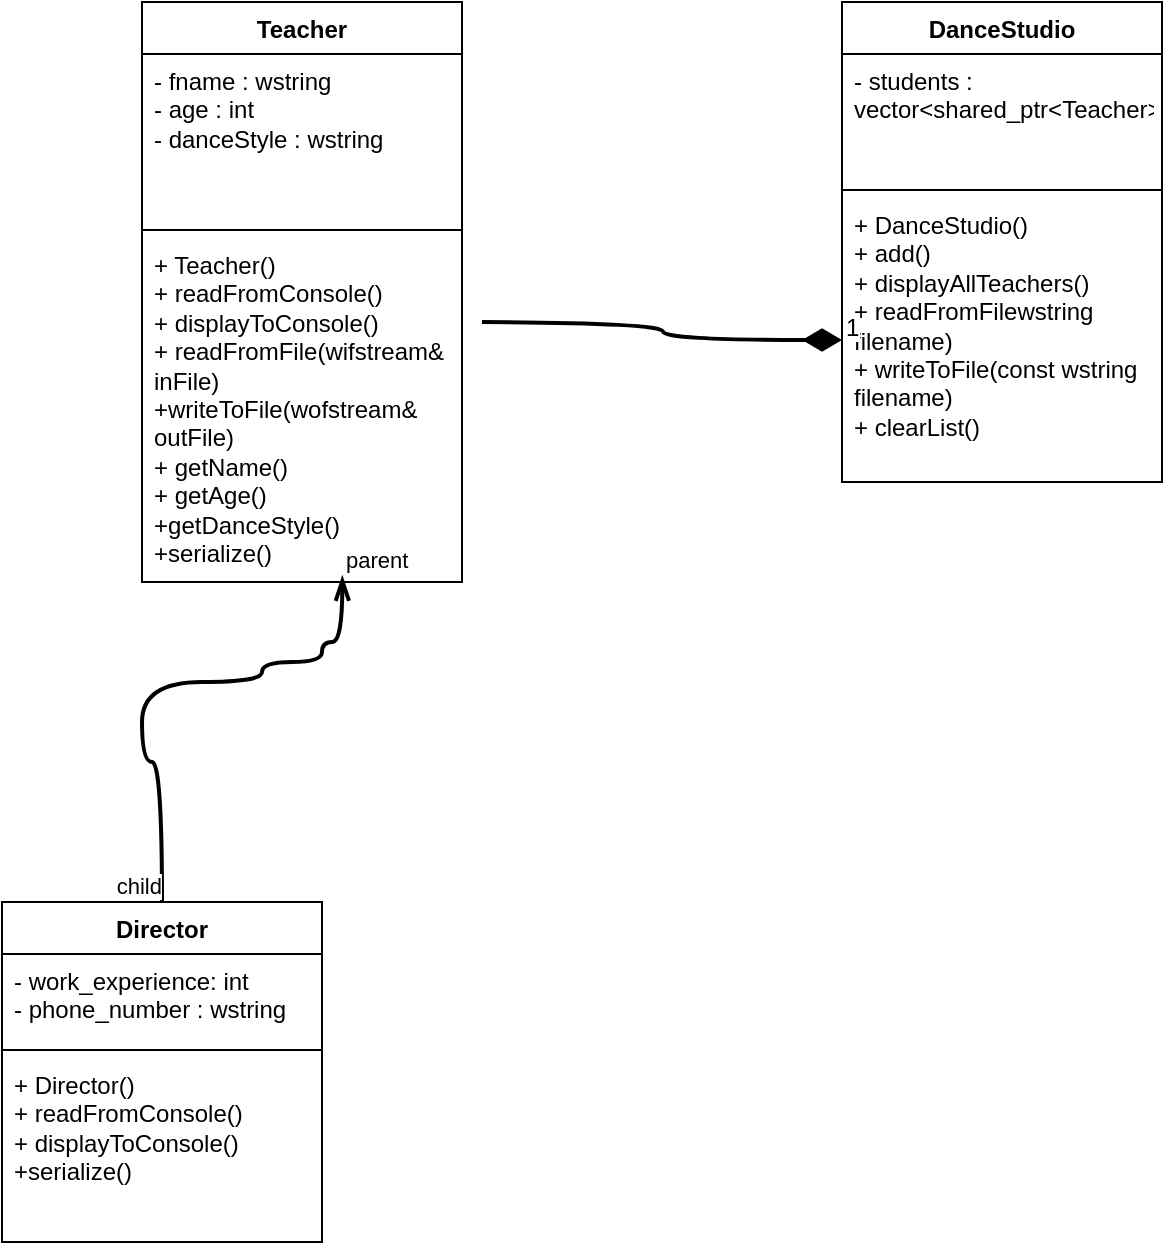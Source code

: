 <mxfile version="28.2.5">
  <diagram name="Страница — 1" id="AWImiVKS8cElqT_JNKbd">
    <mxGraphModel dx="1042" dy="668" grid="1" gridSize="10" guides="1" tooltips="1" connect="1" arrows="1" fold="1" page="1" pageScale="1" pageWidth="827" pageHeight="1169" math="0" shadow="0">
      <root>
        <mxCell id="0" />
        <mxCell id="1" parent="0" />
        <mxCell id="VTjfexAmIyrsBulpZj1l-5" value="Teacher" style="swimlane;fontStyle=1;align=center;verticalAlign=top;childLayout=stackLayout;horizontal=1;startSize=26;horizontalStack=0;resizeParent=1;resizeParentMax=0;resizeLast=0;collapsible=1;marginBottom=0;whiteSpace=wrap;html=1;" parent="1" vertex="1">
          <mxGeometry x="90" y="120" width="160" height="290" as="geometry" />
        </mxCell>
        <mxCell id="VTjfexAmIyrsBulpZj1l-6" value="&lt;div&gt;- fname : wstring&lt;/div&gt;&lt;div&gt;&lt;span style=&quot;background-color: transparent; color: light-dark(rgb(0, 0, 0), rgb(255, 255, 255));&quot;&gt;- age : int&lt;/span&gt;&lt;/div&gt;&lt;div&gt;-&amp;nbsp;danceStyle : wstring&lt;/div&gt;" style="text;strokeColor=none;fillColor=none;align=left;verticalAlign=top;spacingLeft=4;spacingRight=4;overflow=hidden;rotatable=0;points=[[0,0.5],[1,0.5]];portConstraint=eastwest;whiteSpace=wrap;html=1;" parent="VTjfexAmIyrsBulpZj1l-5" vertex="1">
          <mxGeometry y="26" width="160" height="84" as="geometry" />
        </mxCell>
        <mxCell id="VTjfexAmIyrsBulpZj1l-7" value="" style="line;strokeWidth=1;fillColor=none;align=left;verticalAlign=middle;spacingTop=-1;spacingLeft=3;spacingRight=3;rotatable=0;labelPosition=right;points=[];portConstraint=eastwest;strokeColor=inherit;" parent="VTjfexAmIyrsBulpZj1l-5" vertex="1">
          <mxGeometry y="110" width="160" height="8" as="geometry" />
        </mxCell>
        <mxCell id="VTjfexAmIyrsBulpZj1l-8" value="+ Teacher()&lt;div&gt;+ readFromConsole()&lt;/div&gt;&lt;div&gt;+ displayToConsole()&lt;/div&gt;&lt;div&gt;+ readFromFile(wifstream&amp;amp; inFile)&lt;/div&gt;&lt;div&gt;+writeToFile(wofstream&amp;amp; outFile)&lt;/div&gt;&lt;div&gt;+&amp;nbsp;&lt;span style=&quot;background-color: transparent;&quot;&gt;getName()&lt;/span&gt;&lt;/div&gt;&lt;div&gt;&lt;span style=&quot;background-color: transparent;&quot;&gt;+&amp;nbsp;&lt;/span&gt;&lt;span style=&quot;background-color: transparent;&quot;&gt;getAge()&lt;/span&gt;&lt;/div&gt;&lt;div&gt;&lt;span style=&quot;background-color: transparent;&quot;&gt;+&lt;/span&gt;&lt;span style=&quot;background-color: transparent;&quot;&gt;getDanceStyle()&lt;/span&gt;&lt;/div&gt;&lt;div&gt;+serialize()&lt;/div&gt;" style="text;strokeColor=none;fillColor=none;align=left;verticalAlign=top;spacingLeft=4;spacingRight=4;overflow=hidden;rotatable=0;points=[[0,0.5],[1,0.5]];portConstraint=eastwest;whiteSpace=wrap;html=1;" parent="VTjfexAmIyrsBulpZj1l-5" vertex="1">
          <mxGeometry y="118" width="160" height="172" as="geometry" />
        </mxCell>
        <mxCell id="VTjfexAmIyrsBulpZj1l-13" value="Director" style="swimlane;fontStyle=1;align=center;verticalAlign=top;childLayout=stackLayout;horizontal=1;startSize=26;horizontalStack=0;resizeParent=1;resizeParentMax=0;resizeLast=0;collapsible=1;marginBottom=0;whiteSpace=wrap;html=1;" parent="1" vertex="1">
          <mxGeometry x="20" y="570" width="160" height="170" as="geometry" />
        </mxCell>
        <mxCell id="VTjfexAmIyrsBulpZj1l-14" value="- work_experience: int&lt;div&gt;- phone_number : wstring&lt;/div&gt;" style="text;strokeColor=none;fillColor=none;align=left;verticalAlign=top;spacingLeft=4;spacingRight=4;overflow=hidden;rotatable=0;points=[[0,0.5],[1,0.5]];portConstraint=eastwest;whiteSpace=wrap;html=1;" parent="VTjfexAmIyrsBulpZj1l-13" vertex="1">
          <mxGeometry y="26" width="160" height="44" as="geometry" />
        </mxCell>
        <mxCell id="VTjfexAmIyrsBulpZj1l-15" value="" style="line;strokeWidth=1;fillColor=none;align=left;verticalAlign=middle;spacingTop=-1;spacingLeft=3;spacingRight=3;rotatable=0;labelPosition=right;points=[];portConstraint=eastwest;strokeColor=inherit;" parent="VTjfexAmIyrsBulpZj1l-13" vertex="1">
          <mxGeometry y="70" width="160" height="8" as="geometry" />
        </mxCell>
        <mxCell id="VTjfexAmIyrsBulpZj1l-16" value="+ Director()&lt;div&gt;+ readFromConsole()&lt;/div&gt;&lt;div&gt;+ displayToConsole()&lt;/div&gt;&lt;div&gt;&lt;span style=&quot;background-color: transparent; color: light-dark(rgb(0, 0, 0), rgb(255, 255, 255));&quot;&gt;+serialize()&lt;/span&gt;&lt;/div&gt;" style="text;strokeColor=none;fillColor=none;align=left;verticalAlign=top;spacingLeft=4;spacingRight=4;overflow=hidden;rotatable=0;points=[[0,0.5],[1,0.5]];portConstraint=eastwest;whiteSpace=wrap;html=1;" parent="VTjfexAmIyrsBulpZj1l-13" vertex="1">
          <mxGeometry y="78" width="160" height="92" as="geometry" />
        </mxCell>
        <mxCell id="VTjfexAmIyrsBulpZj1l-18" value="DanceStudio" style="swimlane;fontStyle=1;align=center;verticalAlign=top;childLayout=stackLayout;horizontal=1;startSize=26;horizontalStack=0;resizeParent=1;resizeParentMax=0;resizeLast=0;collapsible=1;marginBottom=0;whiteSpace=wrap;html=1;" parent="1" vertex="1">
          <mxGeometry x="440" y="120" width="160" height="240" as="geometry" />
        </mxCell>
        <mxCell id="VTjfexAmIyrsBulpZj1l-19" value="&lt;div&gt;- students : vector&amp;lt;shared_ptr&amp;lt;Teacher&amp;gt;&amp;gt;&lt;/div&gt;" style="text;strokeColor=none;fillColor=none;align=left;verticalAlign=top;spacingLeft=4;spacingRight=4;overflow=hidden;rotatable=0;points=[[0,0.5],[1,0.5]];portConstraint=eastwest;whiteSpace=wrap;html=1;" parent="VTjfexAmIyrsBulpZj1l-18" vertex="1">
          <mxGeometry y="26" width="160" height="64" as="geometry" />
        </mxCell>
        <mxCell id="VTjfexAmIyrsBulpZj1l-20" value="" style="line;strokeWidth=1;fillColor=none;align=left;verticalAlign=middle;spacingTop=-1;spacingLeft=3;spacingRight=3;rotatable=0;labelPosition=right;points=[];portConstraint=eastwest;strokeColor=inherit;" parent="VTjfexAmIyrsBulpZj1l-18" vertex="1">
          <mxGeometry y="90" width="160" height="8" as="geometry" />
        </mxCell>
        <mxCell id="VTjfexAmIyrsBulpZj1l-21" value="+ DanceStudio()&lt;div&gt;+ add()&lt;/div&gt;&lt;div&gt;+ displayAllTeachers()&lt;/div&gt;&lt;div&gt;+ readFromFilewstring filename)&lt;/div&gt;&lt;div&gt;+ writeToFile(const wstring filename)&lt;/div&gt;&lt;div&gt;+&amp;nbsp;&lt;span style=&quot;background-color: transparent;&quot;&gt;clearList()&lt;/span&gt;&lt;/div&gt;" style="text;strokeColor=none;fillColor=none;align=left;verticalAlign=top;spacingLeft=4;spacingRight=4;overflow=hidden;rotatable=0;points=[[0,0.5],[1,0.5]];portConstraint=eastwest;whiteSpace=wrap;html=1;" parent="VTjfexAmIyrsBulpZj1l-18" vertex="1">
          <mxGeometry y="98" width="160" height="142" as="geometry" />
        </mxCell>
        <mxCell id="VTjfexAmIyrsBulpZj1l-26" value="" style="endArrow=none;html=1;edgeStyle=orthogonalEdgeStyle;rounded=0;fontSize=12;startSize=8;endSize=8;curved=1;entryX=0.5;entryY=0;entryDx=0;entryDy=0;exitX=0.626;exitY=0.984;exitDx=0;exitDy=0;exitPerimeter=0;startArrow=openThin;startFill=0;strokeWidth=2;" parent="1" source="VTjfexAmIyrsBulpZj1l-8" target="VTjfexAmIyrsBulpZj1l-13" edge="1">
          <mxGeometry relative="1" as="geometry">
            <mxPoint x="150" y="350" as="sourcePoint" />
            <mxPoint x="60" y="370" as="targetPoint" />
            <Array as="points">
              <mxPoint x="190" y="440" />
              <mxPoint x="180" y="440" />
              <mxPoint x="180" y="450" />
              <mxPoint x="150" y="450" />
              <mxPoint x="150" y="460" />
              <mxPoint x="90" y="460" />
              <mxPoint x="90" y="500" />
              <mxPoint x="100" y="500" />
            </Array>
          </mxGeometry>
        </mxCell>
        <mxCell id="VTjfexAmIyrsBulpZj1l-27" value="parent" style="edgeLabel;resizable=0;html=1;align=left;verticalAlign=bottom;" parent="VTjfexAmIyrsBulpZj1l-26" connectable="0" vertex="1">
          <mxGeometry x="-1" relative="1" as="geometry" />
        </mxCell>
        <mxCell id="VTjfexAmIyrsBulpZj1l-28" value="child" style="edgeLabel;resizable=0;html=1;align=right;verticalAlign=bottom;" parent="VTjfexAmIyrsBulpZj1l-26" connectable="0" vertex="1">
          <mxGeometry x="1" relative="1" as="geometry" />
        </mxCell>
        <mxCell id="VTjfexAmIyrsBulpZj1l-29" value="1" style="endArrow=none;html=1;endSize=12;startArrow=diamondThin;startSize=14;startFill=1;edgeStyle=orthogonalEdgeStyle;align=left;verticalAlign=bottom;rounded=0;fontSize=12;curved=1;exitX=0;exitY=0.5;exitDx=0;exitDy=0;endFill=0;strokeWidth=2;" parent="1" source="VTjfexAmIyrsBulpZj1l-21" edge="1">
          <mxGeometry x="-1" y="3" relative="1" as="geometry">
            <mxPoint x="40" y="420" as="sourcePoint" />
            <mxPoint x="260" y="280" as="targetPoint" />
          </mxGeometry>
        </mxCell>
      </root>
    </mxGraphModel>
  </diagram>
</mxfile>
